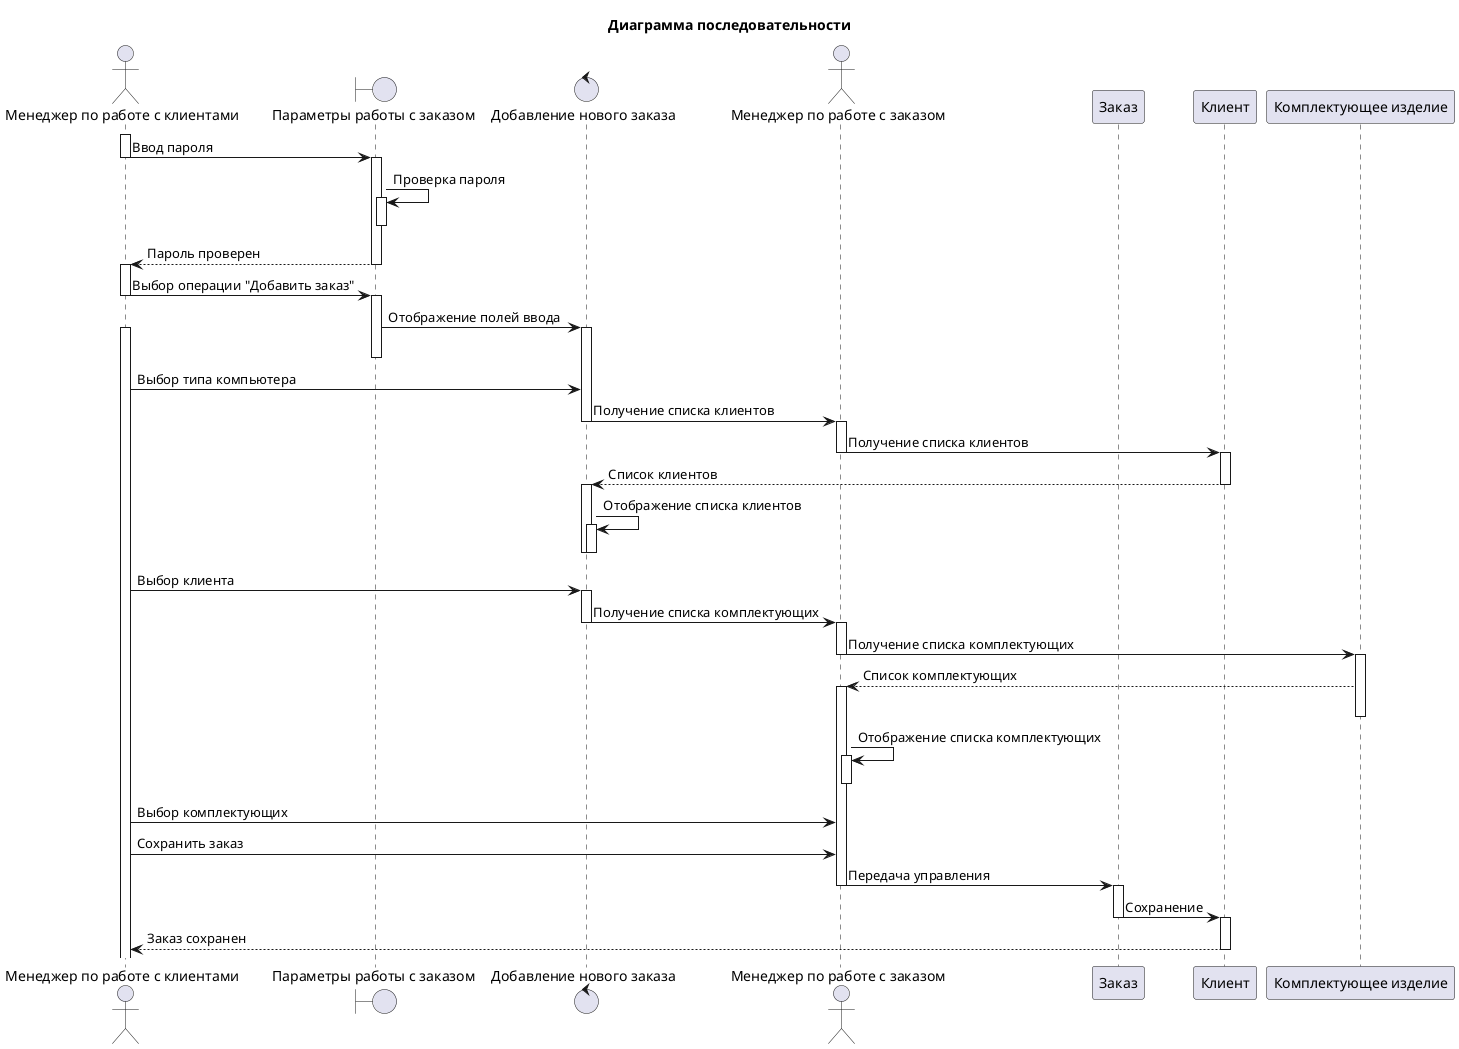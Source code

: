 @startuml sequence_lab_4
title "Диаграмма последовательности"

actor "Менеджер по работе с клиентами" as managClient
boundary "Параметры работы с заказом" as ordParams
control "Добавление нового заказа" as addNewOrder
actor "Менеджер по работе с заказом" as managOrd
participant "Заказ" as order
participant "Клиент" as client
participant "Комплектующее изделие" as complect 


activate managClient 
managClient -> ordParams : Ввод пароля
deactivate managClient

activate ordParams
ordParams -> ordParams : Проверка пароля
activate ordParams 
deactivate ordParams

return Пароль проверен

activate managClient 
managClient -> ordParams : Выбор операции "Добавить заказ"
deactivate managClient

activate ordParams
ordParams -> addNewOrder : Отображение полей ввода
activate addNewOrder
deactivate ordParams 

activate managClient
managClient -> addNewOrder : Выбор типа компьютера

addNewOrder -> managOrd : Получение списка клиентов
deactivate addNewOrder

activate managOrd 
managOrd -> client : Получение списка клиентов
deactivate managOrd

activate client
client --> addNewOrder : Список клиентов
deactivate client
activate addNewOrder

addNewOrder -> addNewOrder : Отображение списка клиентов
activate addNewOrder
deactivate addNewOrder

deactivate addNewOrder

managClient -> addNewOrder : Выбор клиента

activate addNewOrder
addNewOrder -> managOrd : Получение списка комплектующих
deactivate addNewOrder

activate managOrd
deactivate addNewOrder

managOrd -> complect : Получение списка комплектующих
deactivate managOrd
activate complect 


complect --> managOrd : Список комплектующих
activate managOrd
deactivate complect

managOrd -> managOrd : Отображение списка комплектующих
activate managOrd
deactivate managOrd

managClient -> managOrd : Выбор комплектующих

managClient -> managOrd : Сохранить заказ

managOrd -> order : Передача управления

deactivate managOrd
activate order
order -> client : Сохранение
deactivate order
activate client

client --> managClient : Заказ сохранен
deactivate client
@enduml